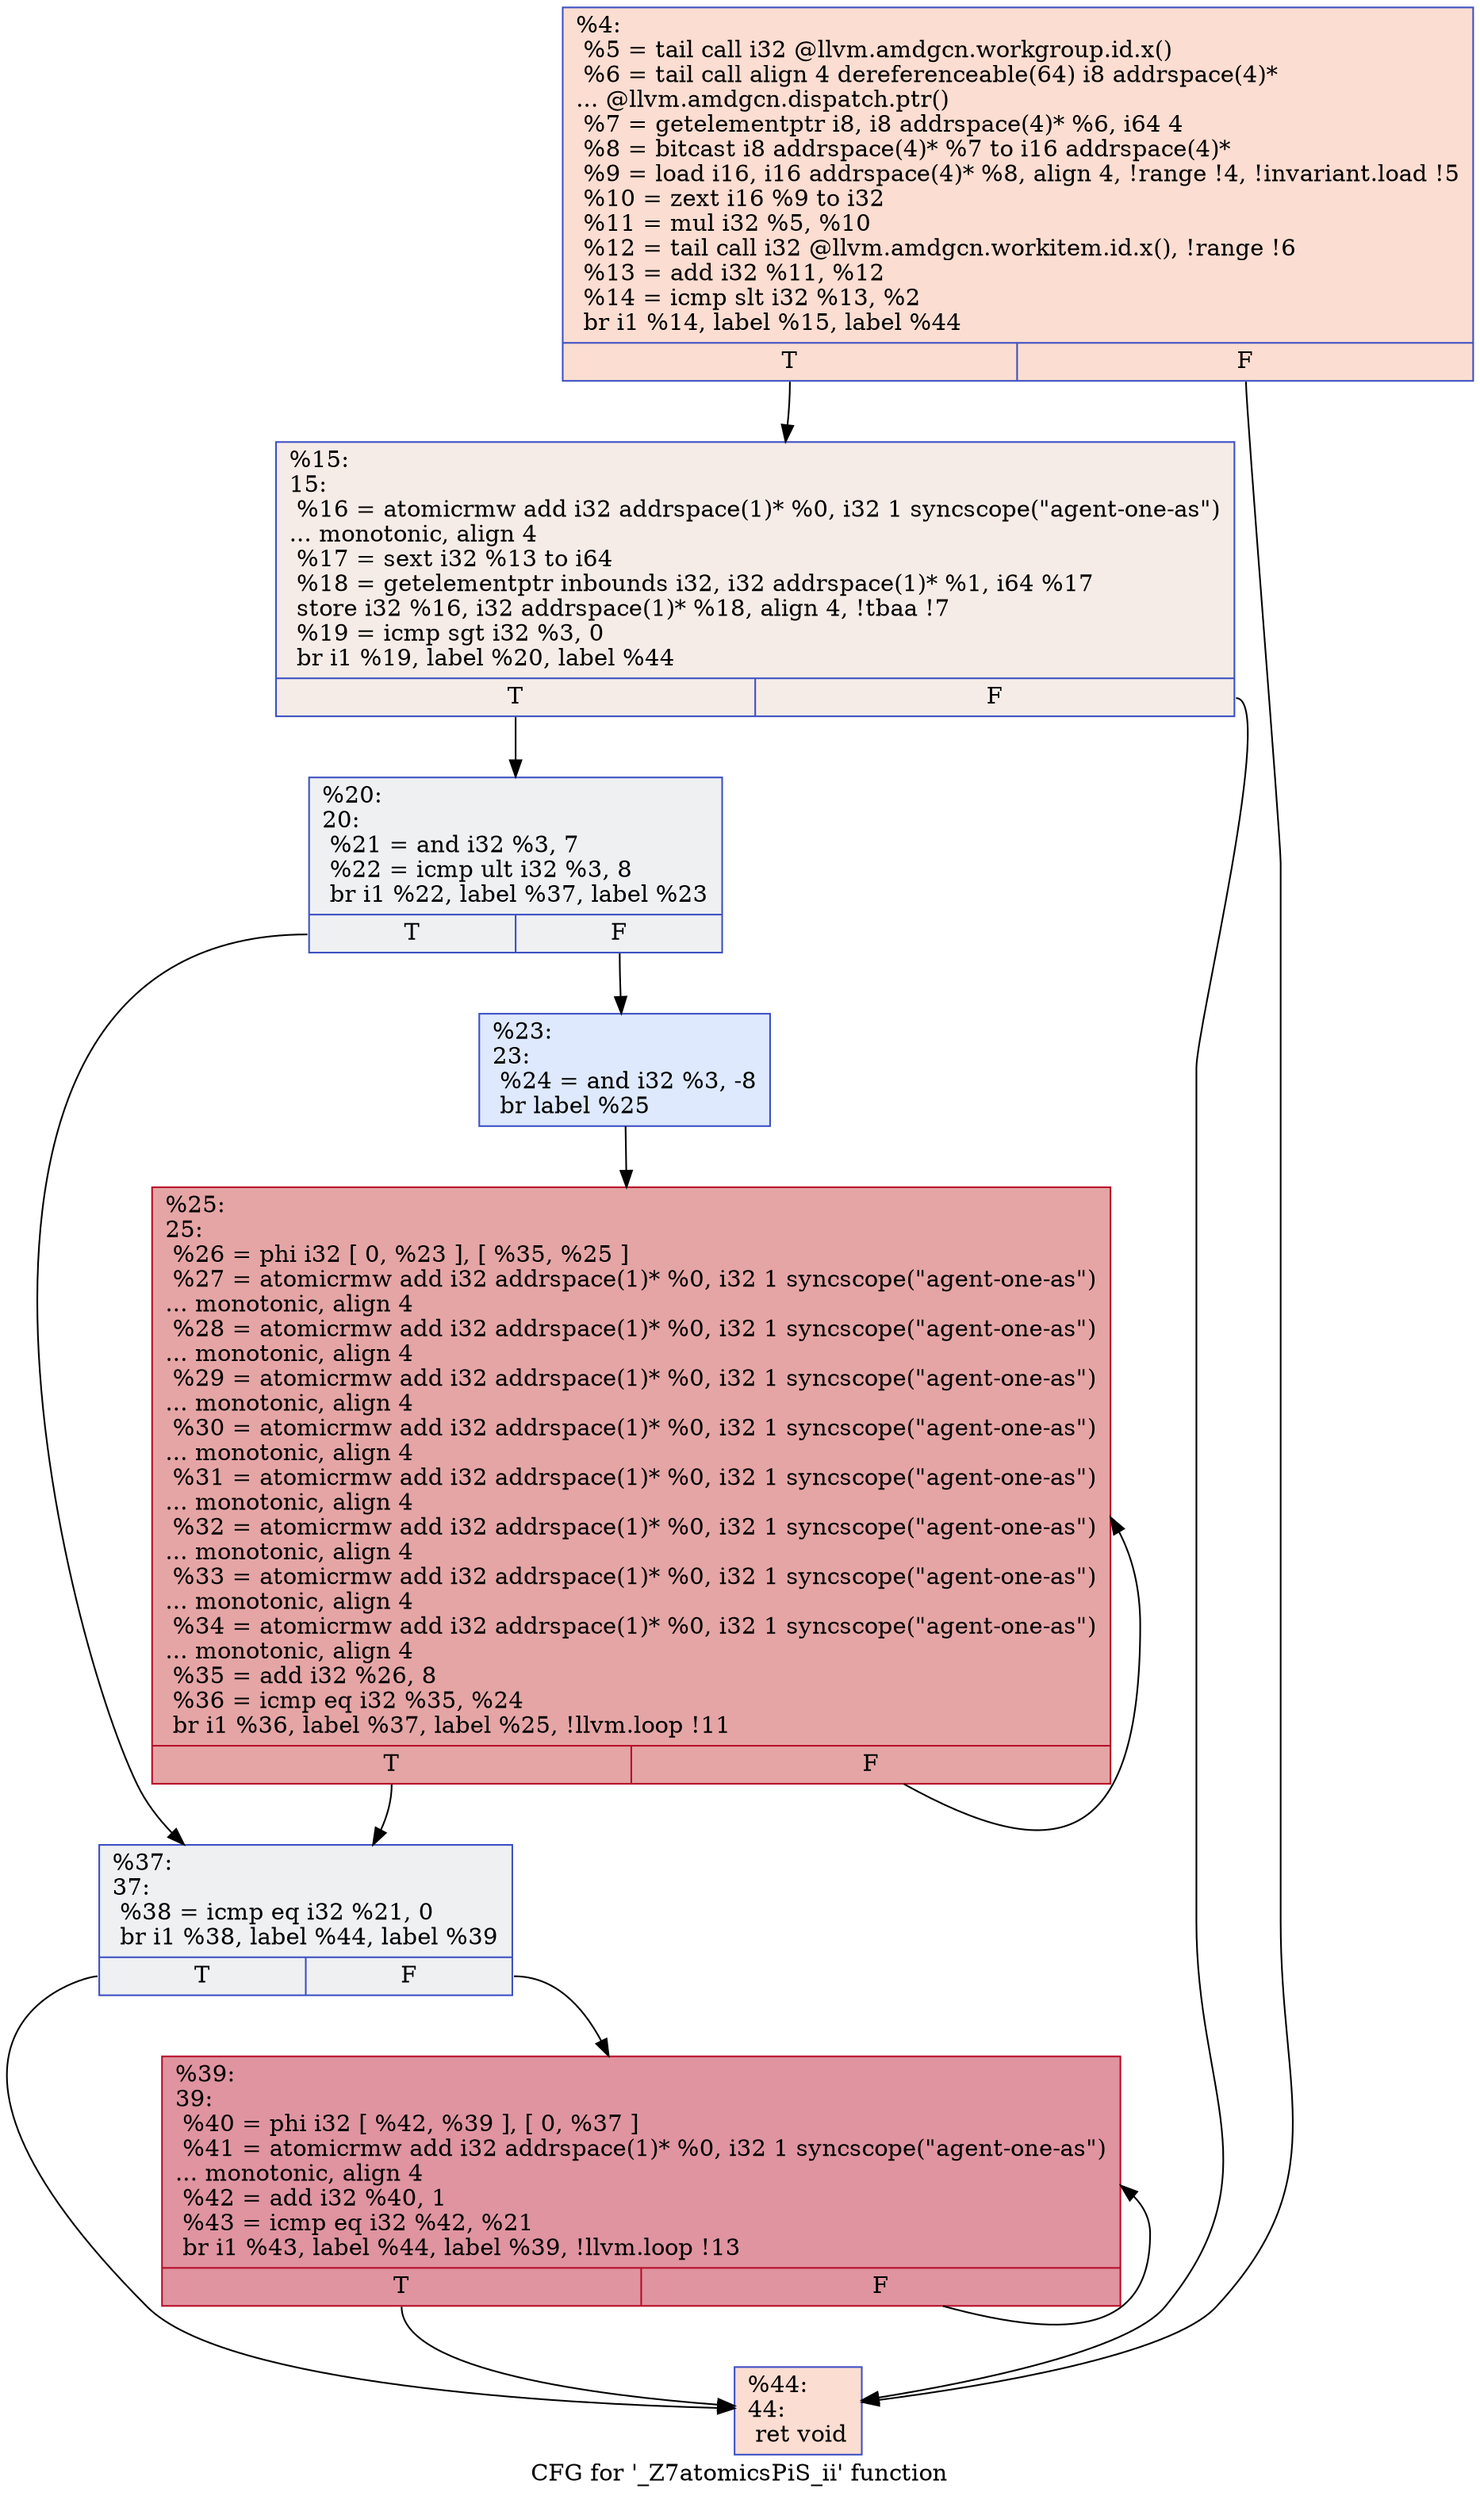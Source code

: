 digraph "CFG for '_Z7atomicsPiS_ii' function" {
	label="CFG for '_Z7atomicsPiS_ii' function";

	Node0x57896d0 [shape=record,color="#3d50c3ff", style=filled, fillcolor="#f7b39670",label="{%4:\l  %5 = tail call i32 @llvm.amdgcn.workgroup.id.x()\l  %6 = tail call align 4 dereferenceable(64) i8 addrspace(4)*\l... @llvm.amdgcn.dispatch.ptr()\l  %7 = getelementptr i8, i8 addrspace(4)* %6, i64 4\l  %8 = bitcast i8 addrspace(4)* %7 to i16 addrspace(4)*\l  %9 = load i16, i16 addrspace(4)* %8, align 4, !range !4, !invariant.load !5\l  %10 = zext i16 %9 to i32\l  %11 = mul i32 %5, %10\l  %12 = tail call i32 @llvm.amdgcn.workitem.id.x(), !range !6\l  %13 = add i32 %11, %12\l  %14 = icmp slt i32 %13, %2\l  br i1 %14, label %15, label %44\l|{<s0>T|<s1>F}}"];
	Node0x57896d0:s0 -> Node0x578b5e0;
	Node0x57896d0:s1 -> Node0x578b670;
	Node0x578b5e0 [shape=record,color="#3d50c3ff", style=filled, fillcolor="#ead5c970",label="{%15:\l15:                                               \l  %16 = atomicrmw add i32 addrspace(1)* %0, i32 1 syncscope(\"agent-one-as\")\l... monotonic, align 4\l  %17 = sext i32 %13 to i64\l  %18 = getelementptr inbounds i32, i32 addrspace(1)* %1, i64 %17\l  store i32 %16, i32 addrspace(1)* %18, align 4, !tbaa !7\l  %19 = icmp sgt i32 %3, 0\l  br i1 %19, label %20, label %44\l|{<s0>T|<s1>F}}"];
	Node0x578b5e0:s0 -> Node0x578bc70;
	Node0x578b5e0:s1 -> Node0x578b670;
	Node0x578bc70 [shape=record,color="#3d50c3ff", style=filled, fillcolor="#d9dce170",label="{%20:\l20:                                               \l  %21 = and i32 %3, 7\l  %22 = icmp ult i32 %3, 8\l  br i1 %22, label %37, label %23\l|{<s0>T|<s1>F}}"];
	Node0x578bc70:s0 -> Node0x578bf30;
	Node0x578bc70:s1 -> Node0x578bf80;
	Node0x578bf80 [shape=record,color="#3d50c3ff", style=filled, fillcolor="#b5cdfa70",label="{%23:\l23:                                               \l  %24 = and i32 %3, -8\l  br label %25\l}"];
	Node0x578bf80 -> Node0x578c180;
	Node0x578c180 [shape=record,color="#b70d28ff", style=filled, fillcolor="#c5333470",label="{%25:\l25:                                               \l  %26 = phi i32 [ 0, %23 ], [ %35, %25 ]\l  %27 = atomicrmw add i32 addrspace(1)* %0, i32 1 syncscope(\"agent-one-as\")\l... monotonic, align 4\l  %28 = atomicrmw add i32 addrspace(1)* %0, i32 1 syncscope(\"agent-one-as\")\l... monotonic, align 4\l  %29 = atomicrmw add i32 addrspace(1)* %0, i32 1 syncscope(\"agent-one-as\")\l... monotonic, align 4\l  %30 = atomicrmw add i32 addrspace(1)* %0, i32 1 syncscope(\"agent-one-as\")\l... monotonic, align 4\l  %31 = atomicrmw add i32 addrspace(1)* %0, i32 1 syncscope(\"agent-one-as\")\l... monotonic, align 4\l  %32 = atomicrmw add i32 addrspace(1)* %0, i32 1 syncscope(\"agent-one-as\")\l... monotonic, align 4\l  %33 = atomicrmw add i32 addrspace(1)* %0, i32 1 syncscope(\"agent-one-as\")\l... monotonic, align 4\l  %34 = atomicrmw add i32 addrspace(1)* %0, i32 1 syncscope(\"agent-one-as\")\l... monotonic, align 4\l  %35 = add i32 %26, 8\l  %36 = icmp eq i32 %35, %24\l  br i1 %36, label %37, label %25, !llvm.loop !11\l|{<s0>T|<s1>F}}"];
	Node0x578c180:s0 -> Node0x578bf30;
	Node0x578c180:s1 -> Node0x578c180;
	Node0x578bf30 [shape=record,color="#3d50c3ff", style=filled, fillcolor="#d9dce170",label="{%37:\l37:                                               \l  %38 = icmp eq i32 %21, 0\l  br i1 %38, label %44, label %39\l|{<s0>T|<s1>F}}"];
	Node0x578bf30:s0 -> Node0x578b670;
	Node0x578bf30:s1 -> Node0x578cc30;
	Node0x578cc30 [shape=record,color="#b70d28ff", style=filled, fillcolor="#b70d2870",label="{%39:\l39:                                               \l  %40 = phi i32 [ %42, %39 ], [ 0, %37 ]\l  %41 = atomicrmw add i32 addrspace(1)* %0, i32 1 syncscope(\"agent-one-as\")\l... monotonic, align 4\l  %42 = add i32 %40, 1\l  %43 = icmp eq i32 %42, %21\l  br i1 %43, label %44, label %39, !llvm.loop !13\l|{<s0>T|<s1>F}}"];
	Node0x578cc30:s0 -> Node0x578b670;
	Node0x578cc30:s1 -> Node0x578cc30;
	Node0x578b670 [shape=record,color="#3d50c3ff", style=filled, fillcolor="#f7b39670",label="{%44:\l44:                                               \l  ret void\l}"];
}
